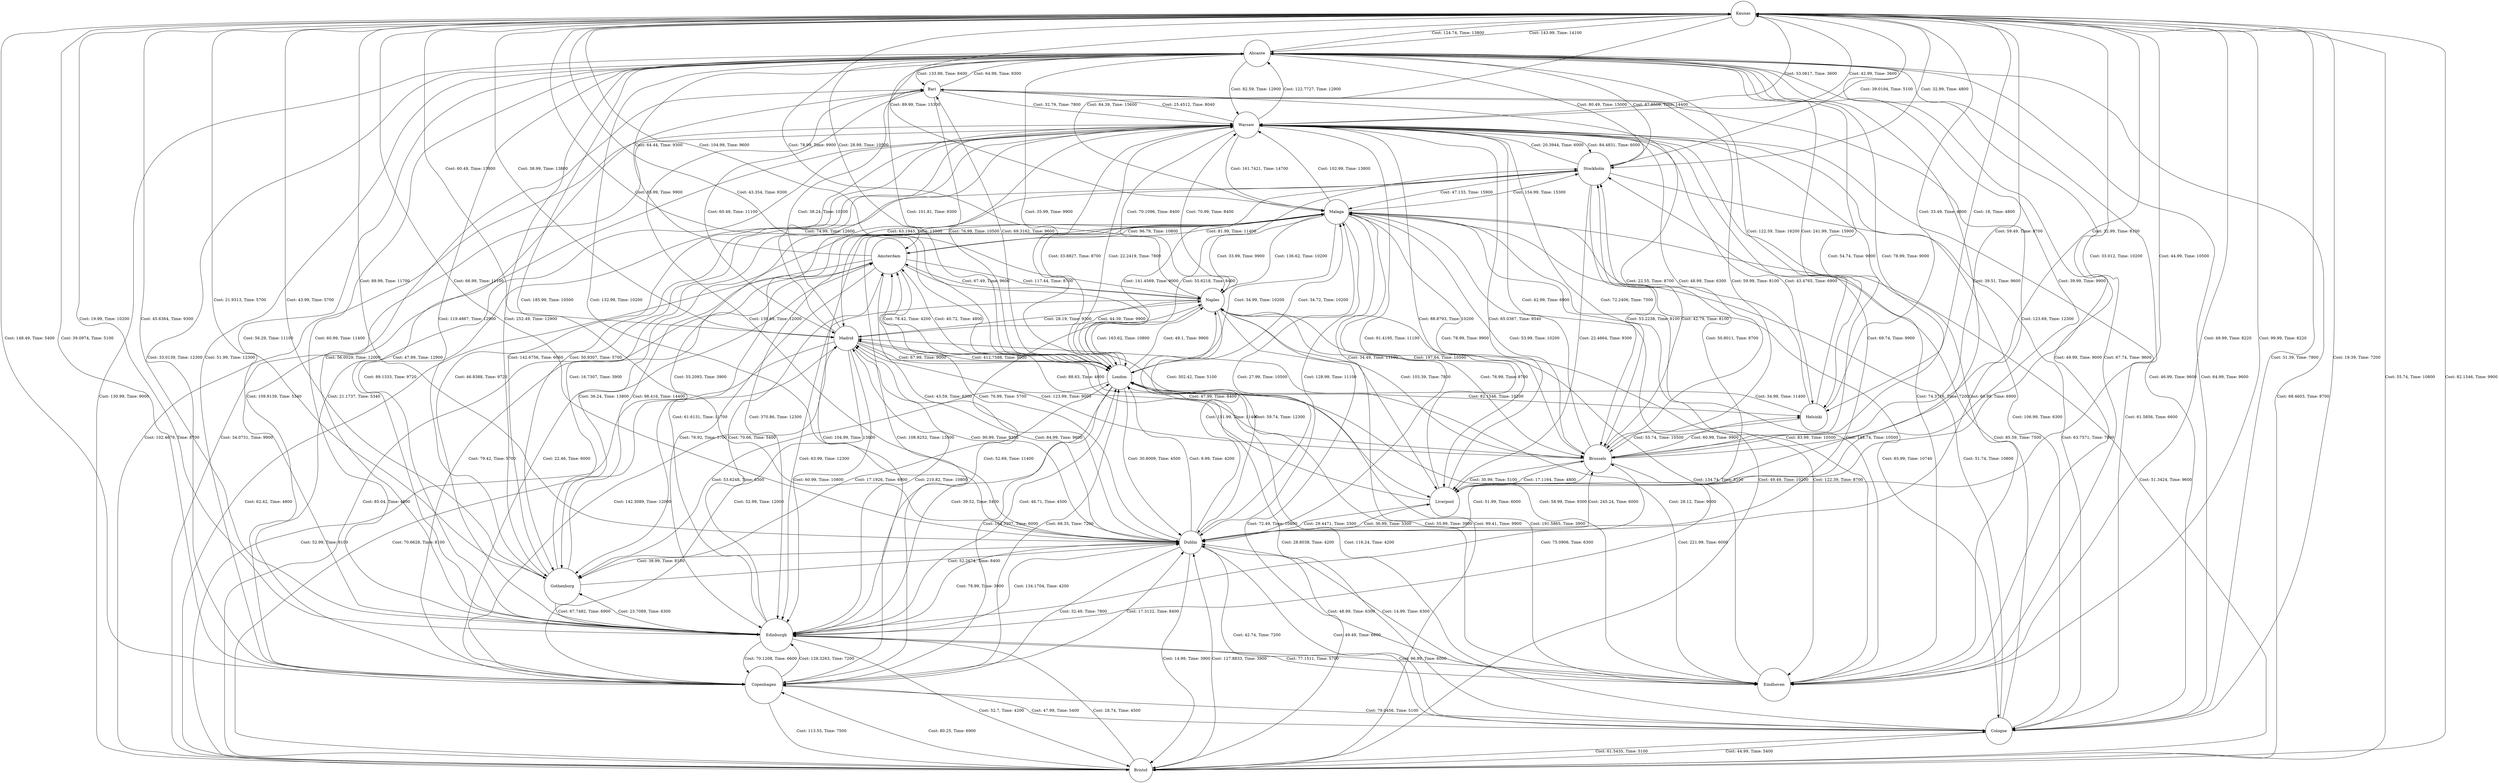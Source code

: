 digraph CityConnections {
  node [shape=circle];
  "Kaunas" -> "Alicante" [label="Cost: 143.99, Time: 14100"];
  "Kaunas" -> "Bristol" [label="Cost: 55.74, Time: 10800"];
  "Kaunas" -> "Brussels" [label="Cost: 59.49, Time: 8700"];
  "Kaunas" -> "Cologne" [label="Cost: 31.39, Time: 7800"];
  "Kaunas" -> "Copenhagen" [label="Cost: 148.49, Time: 5400"];
  "Kaunas" -> "Dublin" [label="Cost: 89.99, Time: 11700"];
  "Kaunas" -> "Edinburgh" [label="Cost: 19.99, Time: 10200"];
  "Kaunas" -> "Eindhoven" [label="Cost: 49.99, Time: 8220"];
  "Kaunas" -> "Gothenborg" [label="Cost: 43.99, Time: 5700"];
  "Kaunas" -> "Helsinki" [label="Cost: 18, Time: 4800"];
  "Kaunas" -> "Liverpool" [label="Cost: 44.99, Time: 10500"];
  "Kaunas" -> "London" [label="Cost: 85.99, Time: 9900"];
  "Kaunas" -> "Madrid" [label="Cost: 38.99, Time: 13800"];
  "Kaunas" -> "Malaga" [label="Cost: 84.39, Time: 15600"];
  "Kaunas" -> "Naples" [label="Cost: 104.99, Time: 9600"];
  "Kaunas" -> "Stockholm" [label="Cost: 32.99, Time: 4800"];
  "Kaunas" -> "Warsaw" [label="Cost: 42.99, Time: 3600"];
  "Alicante" -> "Amsterdam" [label="Cost: 28.99, Time: 10500"];
  "Alicante" -> "Bari" [label="Cost: 133.99, Time: 8400"];
  "Alicante" -> "Bristol" [label="Cost: 130.99, Time: 9000"];
  "Alicante" -> "Brussels" [label="Cost: 54.74, Time: 9000"];
  "Alicante" -> "Cologne" [label="Cost: 64.99, Time: 9600"];
  "Alicante" -> "Copenhagen" [label="Cost: 51.99, Time: 12300"];
  "Alicante" -> "Dublin" [label="Cost: 185.99, Time: 10500"];
  "Alicante" -> "Edinburgh" [label="Cost: 60.99, Time: 11400"];
  "Alicante" -> "Eindhoven" [label="Cost: 67.74, Time: 9600"];
  "Alicante" -> "Gothenborg" [label="Cost: 252.49, Time: 12900"];
  "Alicante" -> "Helsinki" [label="Cost: 241.99, Time: 15900"];
  "Alicante" -> "Kaunas" [label="Cost: 124.74, Time: 13800"];
  "Alicante" -> "Liverpool" [label="Cost: 39.99, Time: 9900"];
  "Alicante" -> "London" [label="Cost: 35.99, Time: 9900"];
  "Alicante" -> "Stockholm" [label="Cost: 80.49, Time: 15000"];
  "Alicante" -> "Warsaw" [label="Cost: 82.59, Time: 12900"];
  "Bristol" -> "Alicante" [label="Cost: 68.4603, Time: 8700"];
  "Bristol" -> "Amsterdam" [label="Cost: 85.04, Time: 4800"];
  "Bristol" -> "Cologne" [label="Cost: 61.5435, Time: 5100"];
  "Bristol" -> "Copenhagen" [label="Cost: 80.25, Time: 6900"];
  "Bristol" -> "Dublin" [label="Cost: 127.8833, Time: 3900"];
  "Bristol" -> "Edinburgh" [label="Cost: 28.74, Time: 4500"];
  "Bristol" -> "Kaunas" [label="Cost: 82.1546, Time: 9900"];
  "Bristol" -> "Madrid" [label="Cost: 70.6628, Time: 8100"];
  "Bristol" -> "Malaga" [label="Cost: 51.3424, Time: 9600"];
  "Bristol" -> "Naples" [label="Cost: 99.41, Time: 9900"];
  "Bristol" -> "Warsaw" [label="Cost: 102.4679, Time: 8700"];
  "Brussels" -> "Alicante" [label="Cost: 78.99, Time: 9000"];
  "Brussels" -> "Bari" [label="Cost: 59.99, Time: 8100"];
  "Brussels" -> "Dublin" [label="Cost: 51.99, Time: 6000"];
  "Brussels" -> "Edinburgh" [label="Cost: 221.99, Time: 6000"];
  "Brussels" -> "Helsinki" [label="Cost: 60.99, Time: 9900"];
  "Brussels" -> "Kaunas" [label="Cost: 32.99, Time: 8100"];
  "Brussels" -> "Liverpool" [label="Cost: 30.99, Time: 5100"];
  "Brussels" -> "Madrid" [label="Cost: 123.99, Time: 9000"];
  "Brussels" -> "Malaga" [label="Cost: 53.99, Time: 10200"];
  "Brussels" -> "Naples" [label="Cost: 103.39, Time: 7800"];
  "Brussels" -> "Stockholm" [label="Cost: 42.79, Time: 8100"];
  "Brussels" -> "Warsaw" [label="Cost: 42.99, Time: 6900"];
  "Cologne" -> "Alicante" [label="Cost: 46.99, Time: 9600"];
  "Cologne" -> "Bristol" [label="Cost: 44.99, Time: 5400"];
  "Cologne" -> "Copenhagen" [label="Cost: 47.99, Time: 5400"];
  "Cologne" -> "Dublin" [label="Cost: 42.74, Time: 7200"];
  "Cologne" -> "Kaunas" [label="Cost: 19.39, Time: 7200"];
  "Cologne" -> "London" [label="Cost: 116.24, Time: 4200"];
  "Cologne" -> "Malaga" [label="Cost: 51.74, Time: 10800"];
  "Cologne" -> "Stockholm" [label="Cost: 85.59, Time: 7500"];
  "Cologne" -> "Warsaw" [label="Cost: 106.99, Time: 6300"];
  "Copenhagen" -> "Alicante" [label="Cost: 33.0139, Time: 12300"];
  "Copenhagen" -> "Amsterdam" [label="Cost: 22.46, Time: 6000"];
  "Copenhagen" -> "Bristol" [label="Cost: 113.55, Time: 7500"];
  "Copenhagen" -> "Cologne" [label="Cost: 79.0456, Time: 5100"];
  "Copenhagen" -> "Dublin" [label="Cost: 17.3122, Time: 8400"];
  "Copenhagen" -> "Edinburgh" [label="Cost: 128.3263, Time: 7200"];
  "Copenhagen" -> "Kaunas" [label="Cost: 39.0974, Time: 5100"];
  "Copenhagen" -> "London" [label="Cost: 68.35, Time: 7200"];
  "Copenhagen" -> "Madrid" [label="Cost: 142.3089, Time: 12000"];
  "Copenhagen" -> "Malaga" [label="Cost: 108.8252, Time: 13500"];
  "Copenhagen" -> "Warsaw" [label="Cost: 109.9139, Time: 5340"];
  "Dublin" -> "Alicante" [label="Cost: 132.99, Time: 10200"];
  "Dublin" -> "Amsterdam" [label="Cost: 76.99, Time: 5700"];
  "Dublin" -> "Bari" [label="Cost: 139.69, Time: 12000"];
  "Dublin" -> "Bristol" [label="Cost: 14.99, Time: 3900"];
  "Dublin" -> "Brussels" [label="Cost: 245.24, Time: 6000"];
  "Dublin" -> "Cologne" [label="Cost: 49.49, Time: 6600"];
  "Dublin" -> "Copenhagen" [label="Cost: 32.49, Time: 7800"];
  "Dublin" -> "Edinburgh" [label="Cost: 78.99, Time: 3900"];
  "Dublin" -> "Eindhoven" [label="Cost: 48.99, Time: 6300"];
  "Dublin" -> "Gothenborg" [label="Cost: 38.99, Time: 8100"];
  "Dublin" -> "Kaunas" [label="Cost: 66.99, Time: 11100"];
  "Dublin" -> "Liverpool" [label="Cost: 36.99, Time: 3300"];
  "Dublin" -> "London" [label="Cost: 9.99, Time: 4200"];
  "Dublin" -> "Madrid" [label="Cost: 84.99, Time: 9600"];
  "Dublin" -> "Malaga" [label="Cost: 27.99, Time: 10500"];
  "Dublin" -> "Naples" [label="Cost: 151.99, Time: 11400"];
  "Dublin" -> "Warsaw" [label="Cost: 69.74, Time: 9900"];
  "Edinburgh" -> "Alicante" [label="Cost: 56.29, Time: 11100"];
  "Edinburgh" -> "Amsterdam" [label="Cost: 70.66, Time: 5400"];
  "Edinburgh" -> "Bari" [label="Cost: 56.0029, Time: 12000"];
  "Edinburgh" -> "Bristol" [label="Cost: 52.7, Time: 4200"];
  "Edinburgh" -> "Brussels" [label="Cost: 75.0906, Time: 6300"];
  "Edinburgh" -> "Copenhagen" [label="Cost: 70.1208, Time: 6600"];
  "Edinburgh" -> "Dublin" [label="Cost: 134.1704, Time: 4200"];
  "Edinburgh" -> "Eindhoven" [label="Cost: 77.1511, Time: 5700"];
  "Edinburgh" -> "Gothenborg" [label="Cost: 23.7089, Time: 6300"];
  "Edinburgh" -> "Kaunas" [label="Cost: 45.6364, Time: 9300"];
  "Edinburgh" -> "London" [label="Cost: 46.71, Time: 4500"];
  "Edinburgh" -> "Madrid" [label="Cost: 210.82, Time: 10800"];
  "Edinburgh" -> "Malaga" [label="Cost: 61.6131, Time: 11700"];
  "Edinburgh" -> "Naples" [label="Cost: 52.69, Time: 11400"];
  "Edinburgh" -> "Warsaw" [label="Cost: 89.1333, Time: 9720"];
  "Eindhoven" -> "Alicante" [label="Cost: 49.99, Time: 9000"];
  "Eindhoven" -> "Dublin" [label="Cost: 14.99, Time: 6300"];
  "Eindhoven" -> "Edinburgh" [label="Cost: 96.99, Time: 6000"];
  "Eindhoven" -> "Kaunas" [label="Cost: 99.99, Time: 8220"];
  "Eindhoven" -> "London" [label="Cost: 55.99, Time: 3900"];
  "Eindhoven" -> "Madrid" [label="Cost: 28.12, Time: 9000"];
  "Eindhoven" -> "Malaga" [label="Cost: 148.74, Time: 10500"];
  "Eindhoven" -> "Naples" [label="Cost: 134.74, Time: 8100"];
  "Eindhoven" -> "Warsaw" [label="Cost: 60.99, Time: 6900"];
  "Gothenborg" -> "Alicante" [label="Cost: 119.4867, Time: 12900"];
  "Gothenborg" -> "Dublin" [label="Cost: 52.2674, Time: 8400"];
  "Gothenborg" -> "Edinburgh" [label="Cost: 67.7482, Time: 6900"];
  "Gothenborg" -> "Kaunas" [label="Cost: 21.9313, Time: 5700"];
  "Gothenborg" -> "London" [label="Cost: 17.1926, Time: 6900"];
  "Gothenborg" -> "Malaga" [label="Cost: 98.416, Time: 14400"];
  "Gothenborg" -> "Stockholm" [label="Cost: 16.7307, Time: 3900"];
  "Gothenborg" -> "Warsaw" [label="Cost: 142.6756, Time: 6060"];
  "Helsinki" -> "Alicante" [label="Cost: 122.59, Time: 16200"];
  "Helsinki" -> "Brussels" [label="Cost: 55.74, Time: 10500"];
  "Helsinki" -> "Kaunas" [label="Cost: 33.49, Time: 4800"];
  "Helsinki" -> "London" [label="Cost: 34.99, Time: 11400"];
  "Helsinki" -> "Warsaw" [label="Cost: 48.99, Time: 6300"];
  "Liverpool" -> "Alicante" [label="Cost: 39.51, Time: 9600"];
  "Liverpool" -> "Amsterdam" [label="Cost: 88.63, Time: 4800"];
  "Liverpool" -> "Brussels" [label="Cost: 17.1164, Time: 4800"];
  "Liverpool" -> "Dublin" [label="Cost: 29.4471, Time: 3300"];
  "Liverpool" -> "Kaunas" [label="Cost: 33.012, Time: 10200"];
  "Liverpool" -> "Malaga" [label="Cost: 197.64, Time: 10500"];
  "Liverpool" -> "Stockholm" [label="Cost: 50.8011, Time: 8700"];
  "Liverpool" -> "Warsaw" [label="Cost: 65.0367, Time: 9540"];
  "London" -> "Alicante" [label="Cost: 101.81, Time: 9300"];
  "London" -> "Amsterdam" [label="Cost: 40.72, Time: 4800"];
  "London" -> "Bari" [label="Cost: 69.3162, Time: 9600"];
  "London" -> "Cologne" [label="Cost: 28.8038, Time: 4200"];
  "London" -> "Copenhagen" [label="Cost: 164.3207, Time: 6000"];
  "London" -> "Dublin" [label="Cost: 30.8009, Time: 4500"];
  "London" -> "Edinburgh" [label="Cost: 39.52, Time: 5400"];
  "London" -> "Eindhoven" [label="Cost: 191.5865, Time: 3900"];
  "London" -> "Gothenborg" [label="Cost: 53.6248, Time: 6300"];
  "London" -> "Helsinki" [label="Cost: 82.1546, Time: 10200"];
  "London" -> "Kaunas" [label="Cost: 43.354, Time: 9300"];
  "London" -> "Madrid" [label="Cost: 412.7588, Time: 9000"];
  "London" -> "Malaga" [label="Cost: 34.72, Time: 10200"];
  "London" -> "Naples" [label="Cost: 49.1, Time: 9900"];
  "London" -> "Stockholm" [label="Cost: 55.6218, Time: 8400"];
  "London" -> "Warsaw" [label="Cost: 22.2419, Time: 7800"];
  "Madrid" -> "Bari" [label="Cost: 38.24, Time: 10200"];
  "Madrid" -> "Bristol" [label="Cost: 52.99, Time: 8100"];
  "Madrid" -> "Brussels" [label="Cost: 47.99, Time: 8400"];
  "Madrid" -> "Copenhagen" [label="Cost: 52.99, Time: 12000"];
  "Madrid" -> "Dublin" [label="Cost: 90.99, Time: 9300"];
  "Madrid" -> "Edinburgh" [label="Cost: 60.99, Time: 10800"];
  "Madrid" -> "Eindhoven" [label="Cost: 58.99, Time: 9300"];
  "Madrid" -> "Kaunas" [label="Cost: 60.49, Time: 13800"];
  "Madrid" -> "London" [label="Cost: 67.99, Time: 9000"];
  "Madrid" -> "Naples" [label="Cost: 28.19, Time: 9300"];
  "Madrid" -> "Warsaw" [label="Cost: 74.99, Time: 12600"];
  "Malaga" -> "Amsterdam" [label="Cost: 81.99, Time: 11400"];
  "Malaga" -> "Bristol" [label="Cost: 49.49, Time: 10200"];
  "Malaga" -> "Brussels" [label="Cost: 78.99, Time: 9900"];
  "Malaga" -> "Cologne" [label="Cost: 85.99, Time: 10740"];
  "Malaga" -> "Copenhagen" [label="Cost: 104.99, Time: 13800"];
  "Malaga" -> "Dublin" [label="Cost: 128.99, Time: 11100"];
  "Malaga" -> "Edinburgh" [label="Cost: 370.86, Time: 12300"];
  "Malaga" -> "Eindhoven" [label="Cost: 83.99, Time: 10500"];
  "Malaga" -> "Gothenborg" [label="Cost: 36.24, Time: 13800"];
  "Malaga" -> "Kaunas" [label="Cost: 89.99, Time: 15300"];
  "Malaga" -> "Liverpool" [label="Cost: 34.49, Time: 11100"];
  "Malaga" -> "London" [label="Cost: 34.99, Time: 10200"];
  "Malaga" -> "Naples" [label="Cost: 33.99, Time: 9900"];
  "Malaga" -> "Stockholm" [label="Cost: 154.99, Time: 15300"];
  "Malaga" -> "Warsaw" [label="Cost: 102.99, Time: 13800"];
  "Naples" -> "Amsterdam" [label="Cost: 67.49, Time: 9600"];
  "Naples" -> "Bristol" [label="Cost: 72.49, Time: 10800"];
  "Naples" -> "Brussels" [label="Cost: 76.99, Time: 8700"];
  "Naples" -> "Dublin" [label="Cost: 59.74, Time: 12300"];
  "Naples" -> "Edinburgh" [label="Cost: 63.99, Time: 12300"];
  "Naples" -> "Eindhoven" [label="Cost: 122.39, Time: 8700"];
  "Naples" -> "Kaunas" [label="Cost: 78.99, Time: 9900"];
  "Naples" -> "London" [label="Cost: 163.62, Time: 10800"];
  "Naples" -> "Madrid" [label="Cost: 44.39, Time: 9900"];
  "Naples" -> "Malaga" [label="Cost: 136.62, Time: 10200"];
  "Naples" -> "Warsaw" [label="Cost: 70.99, Time: 8400"];
  "Stockholm" -> "Alicante" [label="Cost: 67.9509, Time: 14400"];
  "Stockholm" -> "Brussels" [label="Cost: 53.2238, Time: 8100"];
  "Stockholm" -> "Cologne" [label="Cost: 63.7571, Time: 7800"];
  "Stockholm" -> "Gothenborg" [label="Cost: 55.2093, Time: 3900"];
  "Stockholm" -> "Kaunas" [label="Cost: 39.0194, Time: 5100"];
  "Stockholm" -> "Liverpool" [label="Cost: 22.4664, Time: 9300"];
  "Stockholm" -> "London" [label="Cost: 141.4569, Time: 9000"];
  "Stockholm" -> "Malaga" [label="Cost: 47.133, Time: 15900"];
  "Stockholm" -> "Warsaw" [label="Cost: 20.3944, Time: 6000"];
  "Warsaw" -> "Alicante" [label="Cost: 122.7727, Time: 12900"];
  "Warsaw" -> "Bari" [label="Cost: 25.4512, Time: 8040"];
  "Warsaw" -> "Bristol" [label="Cost: 34.0731, Time: 9900"];
  "Warsaw" -> "Brussels" [label="Cost: 72.2406, Time: 7500"];
  "Warsaw" -> "Cologne" [label="Cost: 61.5856, Time: 6600"];
  "Warsaw" -> "Copenhagen" [label="Cost: 21.1737, Time: 5340"];
  "Warsaw" -> "Dublin" [label="Cost: 91.4195, Time: 11100"];
  "Warsaw" -> "Edinburgh" [label="Cost: 46.8388, Time: 9720"];
  "Warsaw" -> "Eindhoven" [label="Cost: 74.3716, Time: 7200"];
  "Warsaw" -> "Gothenborg" [label="Cost: 50.9307, Time: 5700"];
  "Warsaw" -> "Helsinki" [label="Cost: 43.4765, Time: 6900"];
  "Warsaw" -> "Kaunas" [label="Cost: 53.0617, Time: 3600"];
  "Warsaw" -> "Liverpool" [label="Cost: 88.8793, Time: 10200"];
  "Warsaw" -> "London" [label="Cost: 33.8827, Time: 8700"];
  "Warsaw" -> "Madrid" [label="Cost: 63.1945, Time: 13500"];
  "Warsaw" -> "Malaga" [label="Cost: 161.7421, Time: 14700"];
  "Warsaw" -> "Naples" [label="Cost: 70.1096, Time: 8400"];
  "Warsaw" -> "Stockholm" [label="Cost: 84.4831, Time: 6000"];
  "Amsterdam" -> "Alicante" [label="Cost: 64.44, Time: 9300"];
  "Amsterdam" -> "Bristol" [label="Cost: 62.42, Time: 4800"];
  "Amsterdam" -> "Copenhagen" [label="Cost: 79.42, Time: 5700"];
  "Amsterdam" -> "Dublin" [label="Cost: 43.59, Time: 6300"];
  "Amsterdam" -> "Edinburgh" [label="Cost: 76.92, Time: 5700"];
  "Amsterdam" -> "Liverpool" [label="Cost: 302.42, Time: 5100"];
  "Amsterdam" -> "London" [label="Cost: 78.42, Time: 4200"];
  "Amsterdam" -> "Malaga" [label="Cost: 96.79, Time: 10800"];
  "Amsterdam" -> "Naples" [label="Cost: 117.44, Time: 8700"];
  "Bari" -> "Alicante" [label="Cost: 64.99, Time: 9300"];
  "Bari" -> "Brussels" [label="Cost: 22.55, Time: 8700"];
  "Bari" -> "Dublin" [label="Cost: 123.69, Time: 12300"];
  "Bari" -> "Edinburgh" [label="Cost: 47.99, Time: 12900"];
  "Bari" -> "London" [label="Cost: 76.99, Time: 10500"];
  "Bari" -> "Madrid" [label="Cost: 60.49, Time: 11100"];
  "Bari" -> "Warsaw" [label="Cost: 32.79, Time: 7800"];
}
